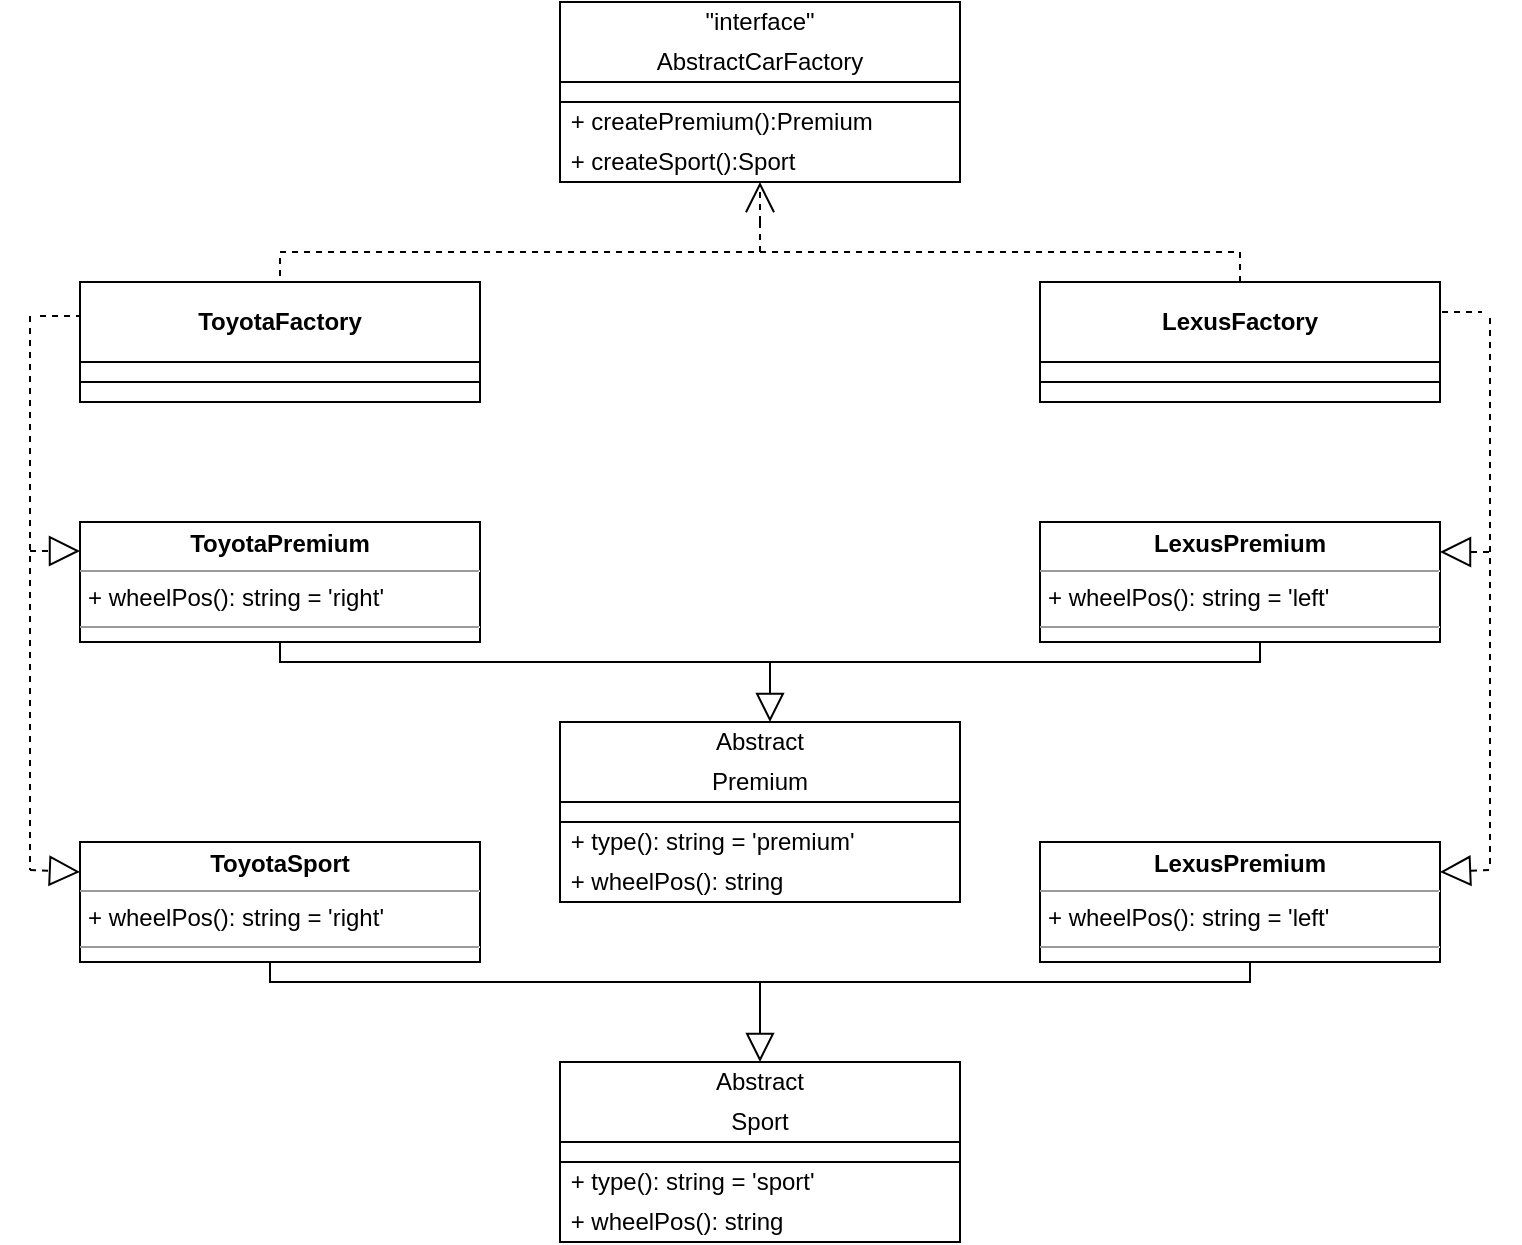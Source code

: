 <mxfile version="14.8.3" type="device"><diagram id="vgLFYBLZVlIYCjRSiDnm" name="Page-1"><mxGraphModel dx="868" dy="393" grid="1" gridSize="10" guides="1" tooltips="1" connect="1" arrows="1" fold="1" page="1" pageScale="1" pageWidth="827" pageHeight="1169" math="0" shadow="0"><root><mxCell id="0"/><mxCell id="1" parent="0"/><mxCell id="i-Shd6xAGOVRH2Jw1J8m-1" value="" style="rounded=0;whiteSpace=wrap;html=1;" parent="1" vertex="1"><mxGeometry x="320" y="20" width="200" height="90" as="geometry"/></mxCell><mxCell id="i-Shd6xAGOVRH2Jw1J8m-2" value="&quot;interface&quot;" style="text;html=1;strokeColor=none;fillColor=none;align=center;verticalAlign=middle;whiteSpace=wrap;rounded=0;" parent="1" vertex="1"><mxGeometry x="320" y="20" width="200" height="20" as="geometry"/></mxCell><mxCell id="i-Shd6xAGOVRH2Jw1J8m-3" value="AbstractCarFactory" style="text;html=1;strokeColor=none;fillColor=none;align=center;verticalAlign=middle;whiteSpace=wrap;rounded=0;" parent="1" vertex="1"><mxGeometry x="320" y="40" width="200" height="20" as="geometry"/></mxCell><mxCell id="i-Shd6xAGOVRH2Jw1J8m-5" value="&amp;nbsp;+ createPremium():Premium" style="text;html=1;strokeColor=none;fillColor=none;align=left;verticalAlign=middle;whiteSpace=wrap;rounded=0;" parent="1" vertex="1"><mxGeometry x="320" y="70" width="200" height="20" as="geometry"/></mxCell><mxCell id="i-Shd6xAGOVRH2Jw1J8m-7" value="" style="text;html=1;fillColor=none;align=center;verticalAlign=middle;whiteSpace=wrap;rounded=0;strokeColor=#000000;" parent="1" vertex="1"><mxGeometry x="320" y="60" width="200" height="10" as="geometry"/></mxCell><mxCell id="i-Shd6xAGOVRH2Jw1J8m-8" value="&amp;nbsp;+ createSport():Sport" style="text;html=1;strokeColor=none;fillColor=none;align=left;verticalAlign=middle;whiteSpace=wrap;rounded=0;" parent="1" vertex="1"><mxGeometry x="320" y="90" width="200" height="20" as="geometry"/></mxCell><mxCell id="i-Shd6xAGOVRH2Jw1J8m-11" value="" style="rounded=0;whiteSpace=wrap;html=1;strokeColor=#000000;" parent="1" vertex="1"><mxGeometry x="80" y="160" width="200" height="60" as="geometry"/></mxCell><mxCell id="i-Shd6xAGOVRH2Jw1J8m-12" value="&lt;b&gt;ToyotaFactory&lt;/b&gt;" style="text;html=1;strokeColor=none;fillColor=none;align=center;verticalAlign=middle;whiteSpace=wrap;rounded=0;" parent="1" vertex="1"><mxGeometry x="120" y="170" width="120" height="20" as="geometry"/></mxCell><mxCell id="i-Shd6xAGOVRH2Jw1J8m-13" value="" style="text;html=1;fillColor=none;align=center;verticalAlign=middle;whiteSpace=wrap;rounded=0;strokeColor=#000000;" parent="1" vertex="1"><mxGeometry x="80" y="200" width="200" height="10" as="geometry"/></mxCell><mxCell id="i-Shd6xAGOVRH2Jw1J8m-14" value="" style="text;html=1;fillColor=none;align=center;verticalAlign=middle;whiteSpace=wrap;rounded=0;strokeColor=#000000;" parent="1" vertex="1"><mxGeometry x="80" y="210" width="200" height="10" as="geometry"/></mxCell><mxCell id="i-Shd6xAGOVRH2Jw1J8m-16" value="" style="rounded=0;whiteSpace=wrap;html=1;strokeColor=#000000;" parent="1" vertex="1"><mxGeometry x="560" y="160" width="200" height="60" as="geometry"/></mxCell><mxCell id="i-Shd6xAGOVRH2Jw1J8m-17" value="&lt;b&gt;LexusFactory&lt;/b&gt;" style="text;html=1;strokeColor=none;fillColor=none;align=center;verticalAlign=middle;whiteSpace=wrap;rounded=0;" parent="1" vertex="1"><mxGeometry x="600" y="170" width="120" height="20" as="geometry"/></mxCell><mxCell id="i-Shd6xAGOVRH2Jw1J8m-18" value="" style="text;html=1;fillColor=none;align=center;verticalAlign=middle;whiteSpace=wrap;rounded=0;strokeColor=#000000;" parent="1" vertex="1"><mxGeometry x="560" y="200" width="200" height="10" as="geometry"/></mxCell><mxCell id="i-Shd6xAGOVRH2Jw1J8m-19" value="" style="text;html=1;fillColor=none;align=center;verticalAlign=middle;whiteSpace=wrap;rounded=0;strokeColor=#000000;" parent="1" vertex="1"><mxGeometry x="560" y="210" width="200" height="10" as="geometry"/></mxCell><mxCell id="i-Shd6xAGOVRH2Jw1J8m-38" value="&lt;p style=&quot;margin: 0px ; margin-top: 4px ; text-align: center&quot;&gt;&lt;b&gt;ToyotaPremium&lt;/b&gt;&lt;/p&gt;&lt;hr size=&quot;1&quot;&gt;&lt;p style=&quot;margin: 0px ; margin-left: 4px&quot;&gt;+ wheelPos(): string = 'right'&lt;/p&gt;&lt;hr size=&quot;1&quot;&gt;&lt;p style=&quot;margin: 0px ; margin-left: 4px&quot;&gt;&lt;br&gt;&lt;/p&gt;" style="verticalAlign=top;align=left;overflow=fill;fontSize=12;fontFamily=Helvetica;html=1;strokeColor=#000000;" parent="1" vertex="1"><mxGeometry x="80" y="280" width="200" height="60" as="geometry"/></mxCell><mxCell id="i-Shd6xAGOVRH2Jw1J8m-39" value="&lt;p style=&quot;margin: 0px ; margin-top: 4px ; text-align: center&quot;&gt;&lt;b&gt;ToyotaSport&lt;/b&gt;&lt;/p&gt;&lt;hr size=&quot;1&quot;&gt;&lt;p style=&quot;margin: 0px ; margin-left: 4px&quot;&gt;+ wheelPos(): string = 'right'&lt;/p&gt;&lt;hr size=&quot;1&quot;&gt;&lt;p style=&quot;margin: 0px ; margin-left: 4px&quot;&gt;&lt;br&gt;&lt;/p&gt;" style="verticalAlign=top;align=left;overflow=fill;fontSize=12;fontFamily=Helvetica;html=1;strokeColor=#000000;" parent="1" vertex="1"><mxGeometry x="80" y="440" width="200" height="60" as="geometry"/></mxCell><mxCell id="i-Shd6xAGOVRH2Jw1J8m-40" value="&lt;p style=&quot;margin: 0px ; margin-top: 4px ; text-align: center&quot;&gt;&lt;b&gt;LexusPremium&lt;/b&gt;&lt;/p&gt;&lt;hr size=&quot;1&quot;&gt;&lt;p style=&quot;margin: 0px ; margin-left: 4px&quot;&gt;+ wheelPos(): string = 'left'&lt;/p&gt;&lt;hr size=&quot;1&quot;&gt;&lt;p style=&quot;margin: 0px ; margin-left: 4px&quot;&gt;&lt;br&gt;&lt;/p&gt;" style="verticalAlign=top;align=left;overflow=fill;fontSize=12;fontFamily=Helvetica;html=1;strokeColor=#000000;" parent="1" vertex="1"><mxGeometry x="560" y="280" width="200" height="60" as="geometry"/></mxCell><mxCell id="i-Shd6xAGOVRH2Jw1J8m-41" value="&lt;p style=&quot;margin: 0px ; margin-top: 4px ; text-align: center&quot;&gt;&lt;b&gt;LexusPremium&lt;/b&gt;&lt;/p&gt;&lt;hr size=&quot;1&quot;&gt;&lt;p style=&quot;margin: 0px ; margin-left: 4px&quot;&gt;+ wheelPos(): string = 'left'&lt;/p&gt;&lt;hr size=&quot;1&quot;&gt;&lt;p style=&quot;margin: 0px ; margin-left: 4px&quot;&gt;&lt;br&gt;&lt;/p&gt;" style="verticalAlign=top;align=left;overflow=fill;fontSize=12;fontFamily=Helvetica;html=1;strokeColor=#000000;" parent="1" vertex="1"><mxGeometry x="560" y="440" width="200" height="60" as="geometry"/></mxCell><mxCell id="i-Shd6xAGOVRH2Jw1J8m-42" value="" style="rounded=0;whiteSpace=wrap;html=1;" parent="1" vertex="1"><mxGeometry x="320" y="380" width="200" height="90" as="geometry"/></mxCell><mxCell id="i-Shd6xAGOVRH2Jw1J8m-43" value="Abstract" style="text;html=1;strokeColor=none;fillColor=none;align=center;verticalAlign=middle;whiteSpace=wrap;rounded=0;" parent="1" vertex="1"><mxGeometry x="320" y="380" width="200" height="20" as="geometry"/></mxCell><mxCell id="i-Shd6xAGOVRH2Jw1J8m-44" value="Premium" style="text;html=1;strokeColor=none;fillColor=none;align=center;verticalAlign=middle;whiteSpace=wrap;rounded=0;" parent="1" vertex="1"><mxGeometry x="320" y="400" width="200" height="20" as="geometry"/></mxCell><mxCell id="i-Shd6xAGOVRH2Jw1J8m-45" value="&amp;nbsp;+ type(): string = 'premium'" style="text;html=1;strokeColor=none;fillColor=none;align=left;verticalAlign=middle;whiteSpace=wrap;rounded=0;" parent="1" vertex="1"><mxGeometry x="320" y="430" width="200" height="20" as="geometry"/></mxCell><mxCell id="i-Shd6xAGOVRH2Jw1J8m-46" value="" style="text;html=1;fillColor=none;align=center;verticalAlign=middle;whiteSpace=wrap;rounded=0;strokeColor=#000000;" parent="1" vertex="1"><mxGeometry x="320" y="420" width="200" height="10" as="geometry"/></mxCell><mxCell id="i-Shd6xAGOVRH2Jw1J8m-47" value="&amp;nbsp;+ wheelPos(): string" style="text;html=1;strokeColor=none;fillColor=none;align=left;verticalAlign=middle;whiteSpace=wrap;rounded=0;" parent="1" vertex="1"><mxGeometry x="320" y="450" width="200" height="20" as="geometry"/></mxCell><mxCell id="i-Shd6xAGOVRH2Jw1J8m-54" value="" style="rounded=0;whiteSpace=wrap;html=1;" parent="1" vertex="1"><mxGeometry x="320" y="550" width="200" height="90" as="geometry"/></mxCell><mxCell id="i-Shd6xAGOVRH2Jw1J8m-55" value="Abstract" style="text;html=1;strokeColor=none;fillColor=none;align=center;verticalAlign=middle;whiteSpace=wrap;rounded=0;" parent="1" vertex="1"><mxGeometry x="320" y="550" width="200" height="20" as="geometry"/></mxCell><mxCell id="i-Shd6xAGOVRH2Jw1J8m-56" value="Sport" style="text;html=1;strokeColor=none;fillColor=none;align=center;verticalAlign=middle;whiteSpace=wrap;rounded=0;" parent="1" vertex="1"><mxGeometry x="320" y="570" width="200" height="20" as="geometry"/></mxCell><mxCell id="i-Shd6xAGOVRH2Jw1J8m-57" value="&amp;nbsp;+ type(): string = 'sport'" style="text;html=1;strokeColor=none;fillColor=none;align=left;verticalAlign=middle;whiteSpace=wrap;rounded=0;" parent="1" vertex="1"><mxGeometry x="320" y="600" width="200" height="20" as="geometry"/></mxCell><mxCell id="i-Shd6xAGOVRH2Jw1J8m-58" value="" style="text;html=1;fillColor=none;align=center;verticalAlign=middle;whiteSpace=wrap;rounded=0;strokeColor=#000000;" parent="1" vertex="1"><mxGeometry x="320" y="590" width="200" height="10" as="geometry"/></mxCell><mxCell id="i-Shd6xAGOVRH2Jw1J8m-59" value="&amp;nbsp;+ wheelPos(): string" style="text;html=1;strokeColor=none;fillColor=none;align=left;verticalAlign=middle;whiteSpace=wrap;rounded=0;" parent="1" vertex="1"><mxGeometry x="320" y="620" width="200" height="20" as="geometry"/></mxCell><mxCell id="i-Shd6xAGOVRH2Jw1J8m-60" value="" style="strokeWidth=1;html=1;shape=mxgraph.flowchart.annotation_2;align=left;labelPosition=right;pointerEvents=1;direction=south;dashed=1;" parent="1" vertex="1"><mxGeometry x="180" y="130" width="480" height="30" as="geometry"/></mxCell><mxCell id="i-Shd6xAGOVRH2Jw1J8m-68" value="" style="endArrow=open;html=1;strokeColor=#000000;entryX=0.5;entryY=1;entryDx=0;entryDy=0;endFill=0;strokeWidth=1;dashed=1;endSize=13;" parent="1" target="i-Shd6xAGOVRH2Jw1J8m-8" edge="1"><mxGeometry width="50" height="50" relative="1" as="geometry"><mxPoint x="420" y="130" as="sourcePoint"/><mxPoint x="419.5" y="130" as="targetPoint"/></mxGeometry></mxCell><mxCell id="i-Shd6xAGOVRH2Jw1J8m-70" value="" style="line;strokeWidth=1;direction=south;html=1;perimeter=backbonePerimeter;points=[];outlineConnect=0;dashed=1;" parent="1" vertex="1"><mxGeometry x="50" y="177" width="10" height="277" as="geometry"/></mxCell><mxCell id="i-Shd6xAGOVRH2Jw1J8m-71" value="" style="line;strokeWidth=1;html=1;dashed=1;" parent="1" vertex="1"><mxGeometry x="60" y="172" width="20" height="10" as="geometry"/></mxCell><mxCell id="i-Shd6xAGOVRH2Jw1J8m-72" value="" style="endArrow=block;html=1;dashed=1;endSize=13;strokeColor=#000000;strokeWidth=1;endFill=0;" parent="1" source="i-Shd6xAGOVRH2Jw1J8m-70" edge="1"><mxGeometry width="50" height="50" relative="1" as="geometry"><mxPoint x="60" y="295" as="sourcePoint"/><mxPoint x="80" y="294.5" as="targetPoint"/></mxGeometry></mxCell><mxCell id="i-Shd6xAGOVRH2Jw1J8m-74" value="" style="endArrow=block;html=1;dashed=1;endSize=13;strokeColor=#000000;strokeWidth=1;endFill=0;entryX=0;entryY=0.25;entryDx=0;entryDy=0;" parent="1" source="i-Shd6xAGOVRH2Jw1J8m-70" target="i-Shd6xAGOVRH2Jw1J8m-39" edge="1"><mxGeometry width="50" height="50" relative="1" as="geometry"><mxPoint x="60" y="455" as="sourcePoint"/><mxPoint x="45.5" y="460" as="targetPoint"/></mxGeometry></mxCell><mxCell id="i-Shd6xAGOVRH2Jw1J8m-75" value="" style="line;strokeWidth=1;direction=south;html=1;perimeter=backbonePerimeter;points=[];outlineConnect=0;dashed=1;" parent="1" vertex="1"><mxGeometry x="780" y="178" width="10" height="275" as="geometry"/></mxCell><mxCell id="i-Shd6xAGOVRH2Jw1J8m-76" value="" style="endArrow=block;html=1;dashed=1;endSize=13;strokeColor=#000000;strokeWidth=1;endFill=0;entryX=1;entryY=0.25;entryDx=0;entryDy=0;" parent="1" source="i-Shd6xAGOVRH2Jw1J8m-75" target="i-Shd6xAGOVRH2Jw1J8m-40" edge="1"><mxGeometry width="50" height="50" relative="1" as="geometry"><mxPoint x="64.5" y="304.5" as="sourcePoint"/><mxPoint x="90" y="304.5" as="targetPoint"/></mxGeometry></mxCell><mxCell id="i-Shd6xAGOVRH2Jw1J8m-79" value="" style="endArrow=block;html=1;dashed=1;endSize=13;strokeColor=#000000;strokeWidth=1;endFill=0;entryX=1;entryY=0.25;entryDx=0;entryDy=0;" parent="1" target="i-Shd6xAGOVRH2Jw1J8m-41" edge="1"><mxGeometry width="50" height="50" relative="1" as="geometry"><mxPoint x="784.5" y="454" as="sourcePoint"/><mxPoint x="770" y="450" as="targetPoint"/></mxGeometry></mxCell><mxCell id="i-Shd6xAGOVRH2Jw1J8m-81" value="" style="line;strokeWidth=1;html=1;dashed=1;" parent="1" vertex="1"><mxGeometry x="761" y="170" width="20" height="10" as="geometry"/></mxCell><mxCell id="4N7v2atr1oXMxdzFYkzY-1" value="" style="shape=partialRectangle;whiteSpace=wrap;html=1;bottom=1;right=1;left=1;top=0;fillColor=none;routingCenterX=-0.5;direction=east;" vertex="1" parent="1"><mxGeometry x="180" y="340" width="490" height="10" as="geometry"/></mxCell><mxCell id="4N7v2atr1oXMxdzFYkzY-2" value="" style="html=1;verticalAlign=bottom;startArrow=none;startFill=0;endArrow=block;startSize=10;endSize=12;exitX=0.5;exitY=1;exitDx=0;exitDy=0;endFill=0;" edge="1" parent="1" source="4N7v2atr1oXMxdzFYkzY-1"><mxGeometry width="80" relative="1" as="geometry"><mxPoint x="370" y="410" as="sourcePoint"/><mxPoint x="425" y="380" as="targetPoint"/></mxGeometry></mxCell><mxCell id="4N7v2atr1oXMxdzFYkzY-3" value="" style="shape=partialRectangle;whiteSpace=wrap;html=1;bottom=1;right=1;left=1;top=0;fillColor=none;routingCenterX=-0.5;direction=east;" vertex="1" parent="1"><mxGeometry x="175" y="500" width="490" height="10" as="geometry"/></mxCell><mxCell id="4N7v2atr1oXMxdzFYkzY-5" value="" style="html=1;verticalAlign=bottom;startArrow=none;startFill=0;endArrow=block;startSize=10;endSize=12;endFill=0;" edge="1" parent="1"><mxGeometry width="80" relative="1" as="geometry"><mxPoint x="420" y="510" as="sourcePoint"/><mxPoint x="420" y="550" as="targetPoint"/></mxGeometry></mxCell></root></mxGraphModel></diagram></mxfile>